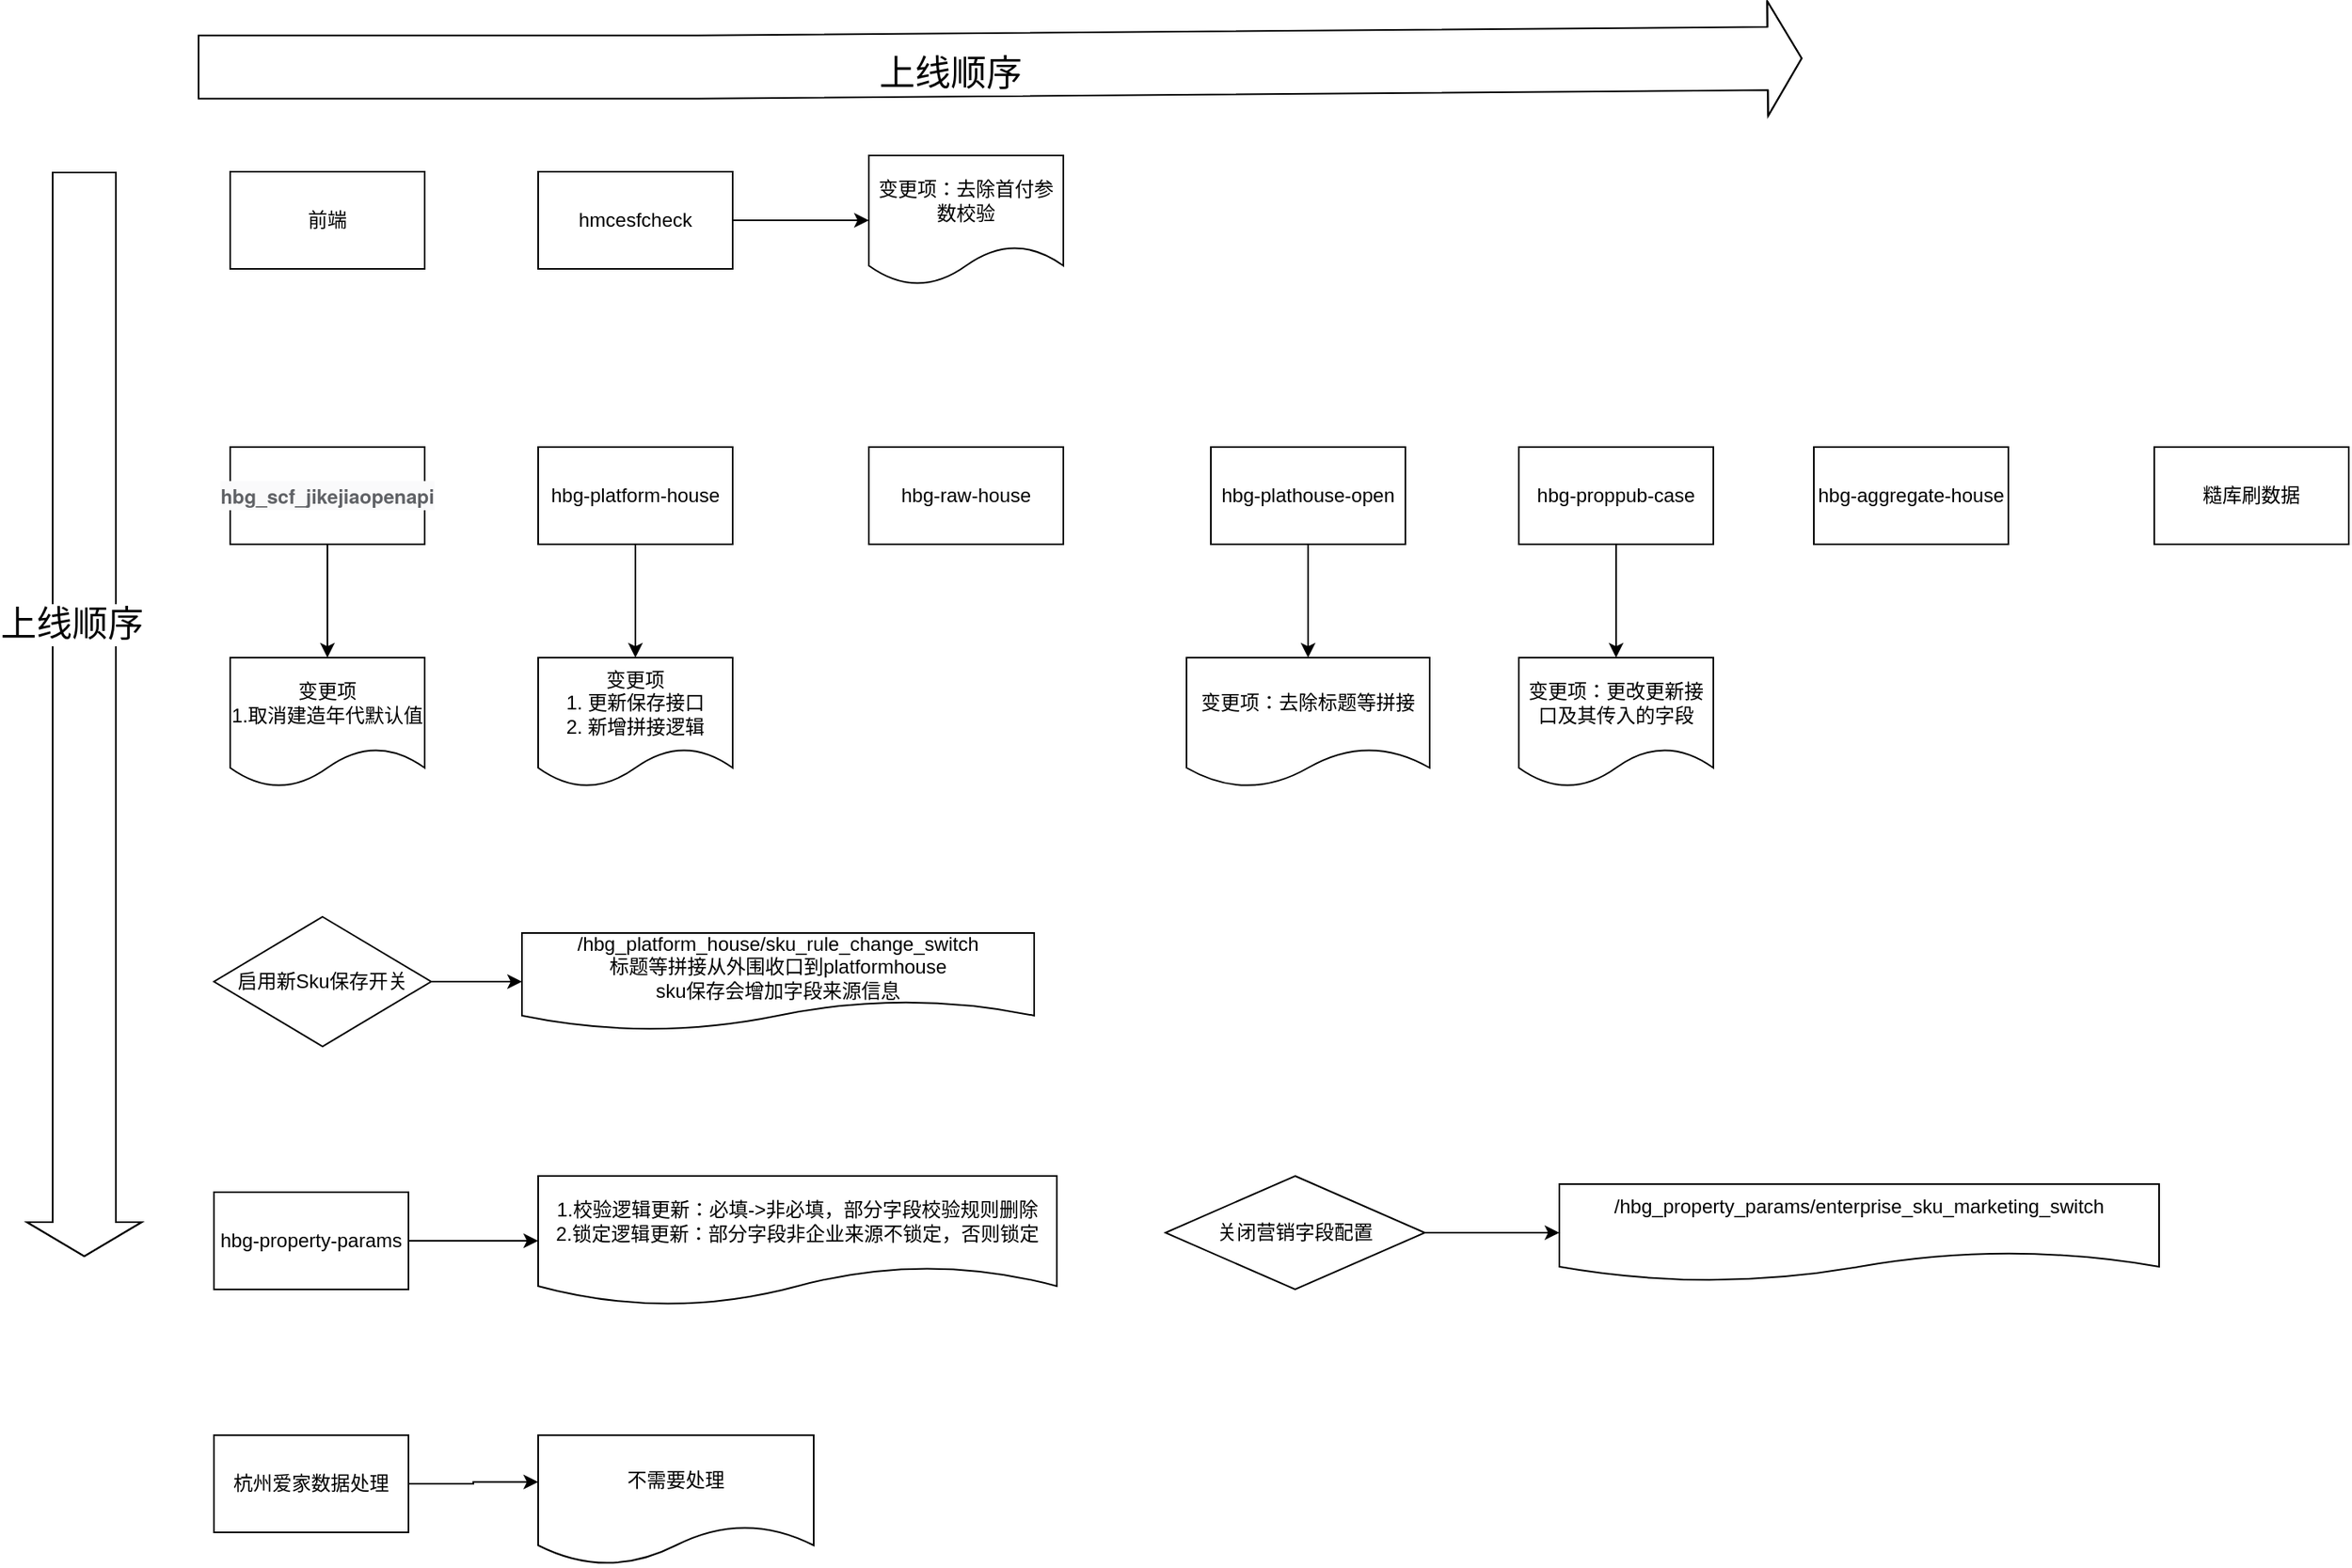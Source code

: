 <mxfile version="20.8.1" type="github">
  <diagram id="y_53rAG5DGesoi1Buwiy" name="Page-1">
    <mxGraphModel dx="1831" dy="1791" grid="1" gridSize="10" guides="1" tooltips="1" connect="1" arrows="1" fold="1" page="1" pageScale="1" pageWidth="827" pageHeight="1169" math="0" shadow="0">
      <root>
        <mxCell id="0" />
        <mxCell id="1" parent="0" />
        <mxCell id="_C74lV_GxV1o3IRPBV0W-9" value="" style="edgeStyle=orthogonalEdgeStyle;rounded=0;orthogonalLoop=1;jettySize=auto;html=1;" parent="1" source="_C74lV_GxV1o3IRPBV0W-1" target="_C74lV_GxV1o3IRPBV0W-8" edge="1">
          <mxGeometry relative="1" as="geometry" />
        </mxCell>
        <mxCell id="_C74lV_GxV1o3IRPBV0W-1" value="hmcesfcheck" style="rounded=0;whiteSpace=wrap;html=1;" parent="1" vertex="1">
          <mxGeometry x="320" y="100" width="120" height="60" as="geometry" />
        </mxCell>
        <mxCell id="_C74lV_GxV1o3IRPBV0W-2" value="hbg-aggregate-house" style="rounded=0;whiteSpace=wrap;html=1;" parent="1" vertex="1">
          <mxGeometry x="1107" y="270" width="120" height="60" as="geometry" />
        </mxCell>
        <mxCell id="_C74lV_GxV1o3IRPBV0W-44" value="" style="edgeStyle=orthogonalEdgeStyle;rounded=0;orthogonalLoop=1;jettySize=auto;html=1;strokeColor=default;strokeWidth=1;fontSize=12;" parent="1" source="_C74lV_GxV1o3IRPBV0W-3" target="_C74lV_GxV1o3IRPBV0W-43" edge="1">
          <mxGeometry relative="1" as="geometry" />
        </mxCell>
        <mxCell id="_C74lV_GxV1o3IRPBV0W-3" value="hbg-platform-house" style="rounded=0;whiteSpace=wrap;html=1;" parent="1" vertex="1">
          <mxGeometry x="320" y="270" width="120" height="60" as="geometry" />
        </mxCell>
        <mxCell id="_C74lV_GxV1o3IRPBV0W-39" value="" style="edgeStyle=orthogonalEdgeStyle;rounded=0;orthogonalLoop=1;jettySize=auto;html=1;strokeColor=default;strokeWidth=1;fontSize=12;" parent="1" source="_C74lV_GxV1o3IRPBV0W-4" target="_C74lV_GxV1o3IRPBV0W-38" edge="1">
          <mxGeometry relative="1" as="geometry" />
        </mxCell>
        <mxCell id="_C74lV_GxV1o3IRPBV0W-4" value="hbg-plathouse-open" style="rounded=0;whiteSpace=wrap;html=1;" parent="1" vertex="1">
          <mxGeometry x="735" y="270" width="120" height="60" as="geometry" />
        </mxCell>
        <mxCell id="_C74lV_GxV1o3IRPBV0W-12" value="" style="edgeStyle=orthogonalEdgeStyle;rounded=0;orthogonalLoop=1;jettySize=auto;html=1;" parent="1" source="_C74lV_GxV1o3IRPBV0W-5" target="_C74lV_GxV1o3IRPBV0W-11" edge="1">
          <mxGeometry relative="1" as="geometry" />
        </mxCell>
        <mxCell id="_C74lV_GxV1o3IRPBV0W-5" value="hbg-property-params" style="rounded=0;whiteSpace=wrap;html=1;" parent="1" vertex="1">
          <mxGeometry x="120" y="730" width="120" height="60" as="geometry" />
        </mxCell>
        <mxCell id="_C74lV_GxV1o3IRPBV0W-41" value="" style="edgeStyle=orthogonalEdgeStyle;rounded=0;orthogonalLoop=1;jettySize=auto;html=1;strokeColor=default;strokeWidth=1;fontSize=12;" parent="1" source="_C74lV_GxV1o3IRPBV0W-6" target="_C74lV_GxV1o3IRPBV0W-40" edge="1">
          <mxGeometry relative="1" as="geometry" />
        </mxCell>
        <mxCell id="_C74lV_GxV1o3IRPBV0W-6" value="hbg-proppub-case" style="rounded=0;whiteSpace=wrap;html=1;" parent="1" vertex="1">
          <mxGeometry x="925" y="270" width="120" height="60" as="geometry" />
        </mxCell>
        <mxCell id="_C74lV_GxV1o3IRPBV0W-7" value="hbg-raw-house" style="rounded=0;whiteSpace=wrap;html=1;" parent="1" vertex="1">
          <mxGeometry x="524" y="270" width="120" height="60" as="geometry" />
        </mxCell>
        <mxCell id="_C74lV_GxV1o3IRPBV0W-8" value="变更项：去除首付参数校验" style="shape=document;whiteSpace=wrap;html=1;boundedLbl=1;rounded=0;" parent="1" vertex="1">
          <mxGeometry x="524" y="90" width="120" height="80" as="geometry" />
        </mxCell>
        <mxCell id="_C74lV_GxV1o3IRPBV0W-20" value="" style="edgeStyle=orthogonalEdgeStyle;rounded=0;orthogonalLoop=1;jettySize=auto;html=1;strokeColor=default;strokeWidth=1;fontSize=12;" parent="1" source="_C74lV_GxV1o3IRPBV0W-10" target="_C74lV_GxV1o3IRPBV0W-19" edge="1">
          <mxGeometry relative="1" as="geometry" />
        </mxCell>
        <mxCell id="_C74lV_GxV1o3IRPBV0W-10" value="启用新Sku保存开关" style="rhombus;whiteSpace=wrap;html=1;" parent="1" vertex="1">
          <mxGeometry x="120" y="560" width="134" height="80" as="geometry" />
        </mxCell>
        <mxCell id="_C74lV_GxV1o3IRPBV0W-11" value="1.校验逻辑更新：必填-&amp;gt;非必填，部分字段校验规则删除&lt;br&gt;2.锁定逻辑更新：部分字段非企业来源不锁定，否则锁定" style="shape=document;whiteSpace=wrap;html=1;boundedLbl=1;rounded=0;" parent="1" vertex="1">
          <mxGeometry x="320" y="720" width="320" height="80" as="geometry" />
        </mxCell>
        <mxCell id="_C74lV_GxV1o3IRPBV0W-13" value="" style="shape=flexArrow;endArrow=classic;html=1;rounded=0;width=39;endSize=6.67;endWidth=31;strokeWidth=1;fontSize=22;verticalAlign=bottom;strokeColor=default;" parent="1" edge="1">
          <mxGeometry width="50" height="50" relative="1" as="geometry">
            <mxPoint x="40" y="100" as="sourcePoint" />
            <mxPoint x="40" y="770" as="targetPoint" />
            <Array as="points">
              <mxPoint x="40" y="360" />
            </Array>
          </mxGeometry>
        </mxCell>
        <mxCell id="_C74lV_GxV1o3IRPBV0W-15" value="上线顺序" style="edgeLabel;html=1;align=center;verticalAlign=top;resizable=0;points=[];fontSize=22;" parent="_C74lV_GxV1o3IRPBV0W-13" vertex="1" connectable="0">
          <mxGeometry x="-0.225" y="-8" relative="1" as="geometry">
            <mxPoint as="offset" />
          </mxGeometry>
        </mxCell>
        <mxCell id="_C74lV_GxV1o3IRPBV0W-18" value="" style="edgeStyle=orthogonalEdgeStyle;rounded=0;orthogonalLoop=1;jettySize=auto;html=1;strokeColor=default;strokeWidth=1;fontSize=12;" parent="1" source="_C74lV_GxV1o3IRPBV0W-16" target="_C74lV_GxV1o3IRPBV0W-17" edge="1">
          <mxGeometry relative="1" as="geometry" />
        </mxCell>
        <mxCell id="_C74lV_GxV1o3IRPBV0W-16" value="关闭营销字段配置" style="rhombus;whiteSpace=wrap;html=1;fontSize=12;" parent="1" vertex="1">
          <mxGeometry x="707" y="720" width="160" height="70" as="geometry" />
        </mxCell>
        <mxCell id="_C74lV_GxV1o3IRPBV0W-17" value="&lt;div&gt;/hbg_property_params/enterprise_sku_marketing_switch&lt;/div&gt;&lt;div&gt;&lt;br&gt;&lt;/div&gt;" style="shape=document;whiteSpace=wrap;html=1;boundedLbl=1;" parent="1" vertex="1">
          <mxGeometry x="950" y="725" width="370" height="60" as="geometry" />
        </mxCell>
        <mxCell id="_C74lV_GxV1o3IRPBV0W-19" value="&lt;div&gt;/hbg_platform_house/sku_rule_change_switch&lt;/div&gt;&lt;div&gt;标题等拼接从外围收口到platformhouse&lt;br&gt;sku保存会增加字段来源信息&lt;/div&gt;" style="shape=document;whiteSpace=wrap;html=1;boundedLbl=1;" parent="1" vertex="1">
          <mxGeometry x="310" y="570" width="316" height="60" as="geometry" />
        </mxCell>
        <mxCell id="_C74lV_GxV1o3IRPBV0W-21" value="前端" style="rounded=0;whiteSpace=wrap;html=1;fontSize=12;" parent="1" vertex="1">
          <mxGeometry x="130" y="100" width="120" height="60" as="geometry" />
        </mxCell>
        <mxCell id="_C74lV_GxV1o3IRPBV0W-45" style="edgeStyle=orthogonalEdgeStyle;rounded=0;orthogonalLoop=1;jettySize=auto;html=1;strokeColor=default;strokeWidth=1;fontSize=12;entryX=0;entryY=0.361;entryDx=0;entryDy=0;entryPerimeter=0;" parent="1" source="_C74lV_GxV1o3IRPBV0W-22" target="_C74lV_GxV1o3IRPBV0W-23" edge="1">
          <mxGeometry relative="1" as="geometry">
            <mxPoint x="360" y="910" as="targetPoint" />
          </mxGeometry>
        </mxCell>
        <mxCell id="_C74lV_GxV1o3IRPBV0W-22" value="杭州爱家数据处理" style="rounded=0;whiteSpace=wrap;html=1;fontSize=12;" parent="1" vertex="1">
          <mxGeometry x="120" y="880" width="120" height="60" as="geometry" />
        </mxCell>
        <mxCell id="_C74lV_GxV1o3IRPBV0W-23" value="不需要处理" style="shape=document;whiteSpace=wrap;html=1;boundedLbl=1;rounded=0;" parent="1" vertex="1">
          <mxGeometry x="320" y="880" width="170" height="80" as="geometry" />
        </mxCell>
        <mxCell id="_C74lV_GxV1o3IRPBV0W-34" value="" style="shape=flexArrow;endArrow=classic;html=1;rounded=0;width=39;endSize=6.67;endWidth=31;strokeWidth=1;fontSize=22;verticalAlign=bottom;strokeColor=default;" parent="1" edge="1">
          <mxGeometry width="50" height="50" relative="1" as="geometry">
            <mxPoint x="110" y="35.41" as="sourcePoint" />
            <mxPoint x="1100" y="30" as="targetPoint" />
            <Array as="points">
              <mxPoint x="418.75" y="35.41" />
            </Array>
          </mxGeometry>
        </mxCell>
        <mxCell id="_C74lV_GxV1o3IRPBV0W-35" value="上线顺序" style="edgeLabel;html=1;align=center;verticalAlign=top;resizable=0;points=[];fontSize=22;" parent="_C74lV_GxV1o3IRPBV0W-34" vertex="1" connectable="0">
          <mxGeometry x="-0.225" y="-8" relative="1" as="geometry">
            <mxPoint x="80" y="-23" as="offset" />
          </mxGeometry>
        </mxCell>
        <mxCell id="_C74lV_GxV1o3IRPBV0W-38" value="变更项：去除标题等拼接" style="shape=document;whiteSpace=wrap;html=1;boundedLbl=1;rounded=0;" parent="1" vertex="1">
          <mxGeometry x="720" y="400" width="150" height="80" as="geometry" />
        </mxCell>
        <mxCell id="_C74lV_GxV1o3IRPBV0W-40" value="变更项：更改更新接口及其传入的字段" style="shape=document;whiteSpace=wrap;html=1;boundedLbl=1;rounded=0;" parent="1" vertex="1">
          <mxGeometry x="925" y="400" width="120" height="80" as="geometry" />
        </mxCell>
        <mxCell id="_C74lV_GxV1o3IRPBV0W-43" value="变更项&lt;br&gt;1. 更新保存接口&lt;br&gt;2. 新增拼接逻辑" style="shape=document;whiteSpace=wrap;html=1;boundedLbl=1;rounded=0;" parent="1" vertex="1">
          <mxGeometry x="320" y="400" width="120" height="80" as="geometry" />
        </mxCell>
        <mxCell id="_C74lV_GxV1o3IRPBV0W-48" value="" style="edgeStyle=orthogonalEdgeStyle;rounded=0;orthogonalLoop=1;jettySize=auto;html=1;strokeColor=default;strokeWidth=1;fontSize=12;" parent="1" source="_C74lV_GxV1o3IRPBV0W-46" target="_C74lV_GxV1o3IRPBV0W-47" edge="1">
          <mxGeometry relative="1" as="geometry" />
        </mxCell>
        <mxCell id="_C74lV_GxV1o3IRPBV0W-46" value="&lt;span style=&quot;color: rgb(96, 98, 102); font-family: &amp;quot;Helvetica Neue&amp;quot;, Helvetica, &amp;quot;PingFang SC&amp;quot;, &amp;quot;Hiragino Sans GB&amp;quot;, &amp;quot;Microsoft YaHei&amp;quot;, 微软雅黑, Arial, sans-serif, don58; font-weight: 700; text-align: left; background-color: rgb(250, 250, 251);&quot;&gt;hbg_scf_jikejiaopenapi&lt;/span&gt;" style="rounded=0;whiteSpace=wrap;html=1;" parent="1" vertex="1">
          <mxGeometry x="130" y="270" width="120" height="60" as="geometry" />
        </mxCell>
        <mxCell id="_C74lV_GxV1o3IRPBV0W-47" value="变更项&lt;br&gt;1.取消建造年代默认值" style="shape=document;whiteSpace=wrap;html=1;boundedLbl=1;rounded=0;" parent="1" vertex="1">
          <mxGeometry x="130" y="400" width="120" height="80" as="geometry" />
        </mxCell>
        <mxCell id="cUx0VObGmz9LaMdMKPmV-1" value="糙库刷数据" style="rounded=0;whiteSpace=wrap;html=1;" vertex="1" parent="1">
          <mxGeometry x="1317" y="270" width="120" height="60" as="geometry" />
        </mxCell>
      </root>
    </mxGraphModel>
  </diagram>
</mxfile>
